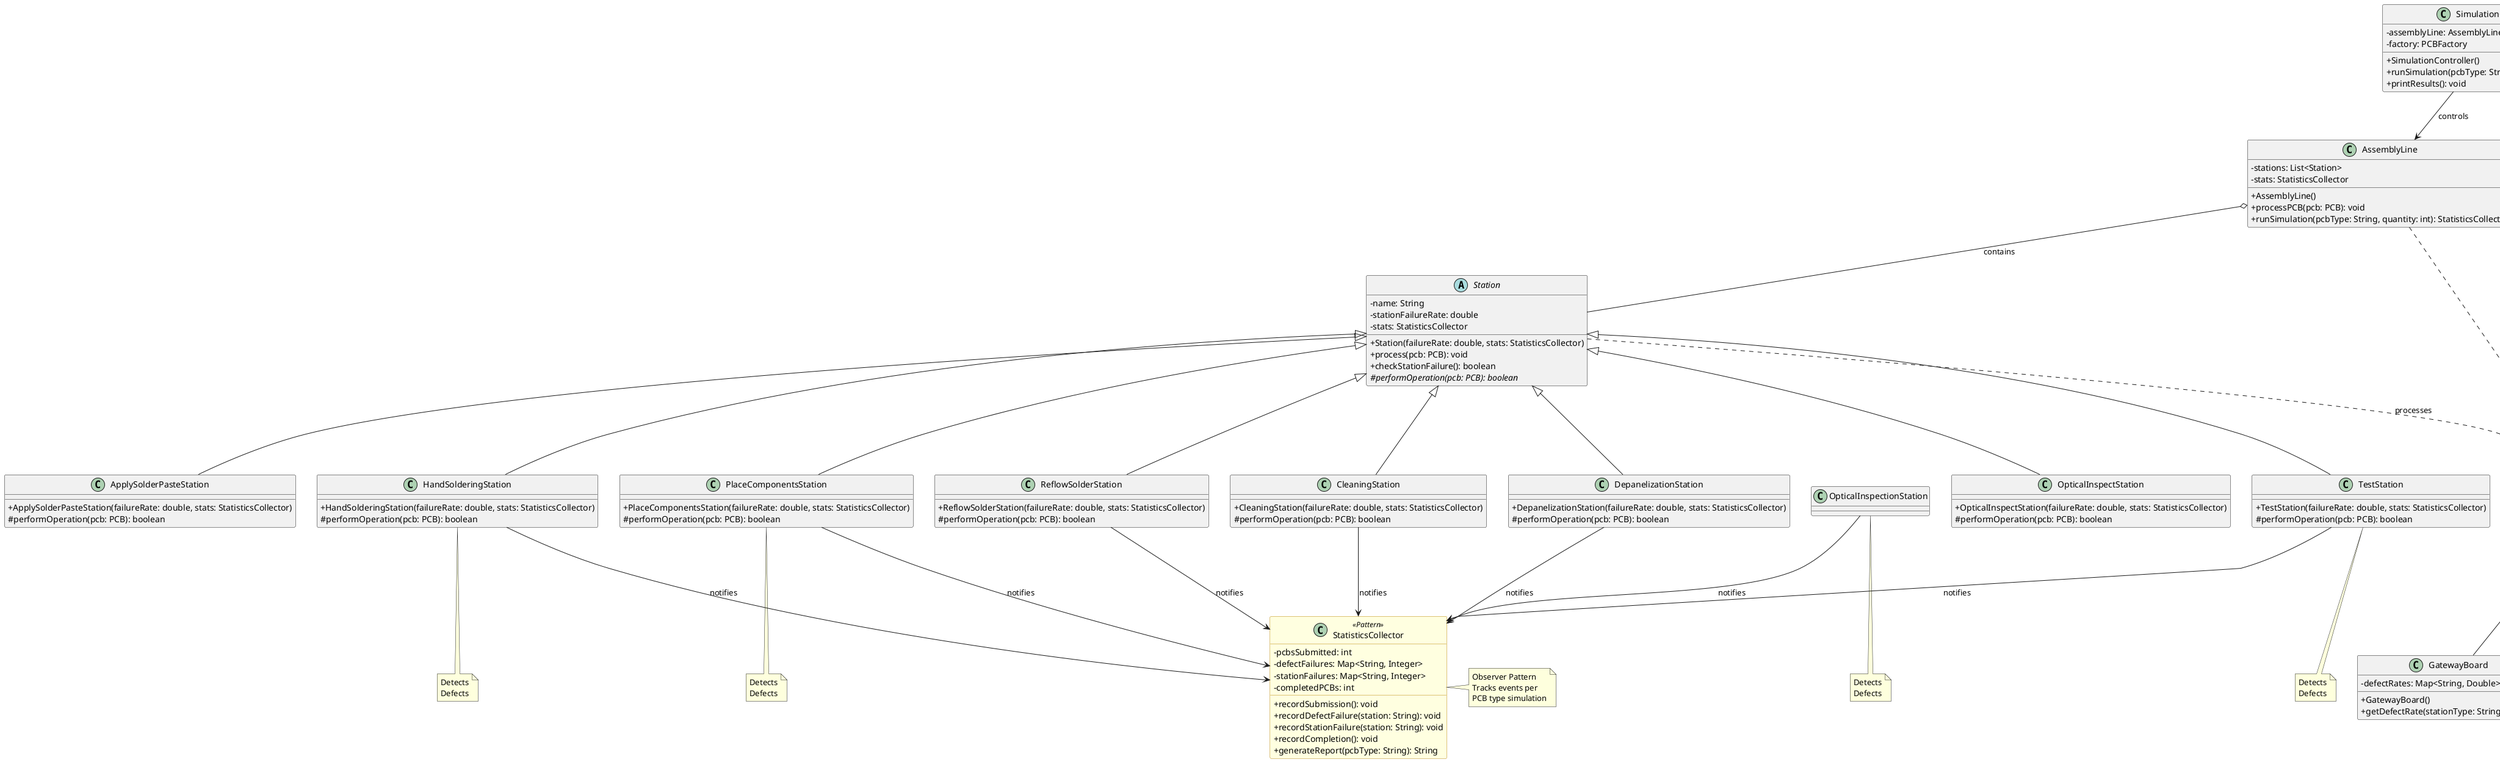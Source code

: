 @startuml PCB_Assembly_Simulation

skinparam classAttributeIconSize 0
skinparam class {
    BackgroundColor<<Pattern>> LightYellow
    BorderColor<<Pattern>> DarkGoldenRod
    BackgroundColor<<Abstract>> LightBlue
    BorderColor<<Abstract>> DarkBlue
}

' PCB Hierarchy
abstract class PCB {
    - id: String
    - type: String
    - failed: boolean
    - failureReason: String
    + PCB(type: String)
    + getType(): String
    + setFailed(reason: String): void
    + isFailed(): boolean
    + {abstract} getDefectRate(stationType: String): double
}

class TestBoard {
    - defectRates: Map<String, Double>
    + TestBoard()
    + getDefectRate(stationType: String): double
}

class SensorBoard {
    - defectRates: Map<String, Double>
    + SensorBoard()
    + getDefectRate(stationType: String): double
}

class GatewayBoard {
    - defectRates: Map<String, Double>
    + GatewayBoard()
    + getDefectRate(stationType: String): double
}

' Station Hierarchy
abstract class Station {
    - name: String
    - stationFailureRate: double
    - stats: StatisticsCollector
    + Station(failureRate: double, stats: StatisticsCollector)
    + process(pcb: PCB): void
    + checkStationFailure(): boolean
    # {abstract} performOperation(pcb: PCB): boolean
}

class ApplySolderPasteStation {
    + ApplySolderPasteStation(failureRate: double, stats: StatisticsCollector)
    # performOperation(pcb: PCB): boolean
}

class PlaceComponentsStation {
    + PlaceComponentsStation(failureRate: double, stats: StatisticsCollector)
    # performOperation(pcb: PCB): boolean
}

class ReflowSolderStation {
    + ReflowSolderStation(failureRate: double, stats: StatisticsCollector)
    # performOperation(pcb: PCB): boolean
}

class OpticalInspectStation {
    + OpticalInspectStation(failureRate: double, stats: StatisticsCollector)
    # performOperation(pcb: PCB): boolean
}

class HandSolderingStation {
    + HandSolderingStation(failureRate: double, stats: StatisticsCollector)
    # performOperation(pcb: PCB): boolean
}

class CleaningStation {
    + CleaningStation(failureRate: double, stats: StatisticsCollector)
    # performOperation(pcb: PCB): boolean
}

class DepanelizationStation {
    + DepanelizationStation(failureRate: double, stats: StatisticsCollector)
    # performOperation(pcb: PCB): boolean
}

class TestStation {
    + TestStation(failureRate: double, stats: StatisticsCollector)
    # performOperation(pcb: PCB): boolean
}

' Factory Pattern
class PCBFactory <<Pattern>> {
    + createPCB(type: String): PCB
}
note right of PCBFactory : Factory Pattern\nEncapsulates PCB\ncreation logic

' Assembly Line Controller
class AssemblyLine {
    - stations: List<Station>
    - stats: StatisticsCollector
    + AssemblyLine()
    + processPCB(pcb: PCB): void
    + runSimulation(pcbType: String, quantity: int): StatisticsCollector
}

' Observer Pattern
class StatisticsCollector <<Pattern>> {
    - pcbsSubmitted: int
    - defectFailures: Map<String, Integer>
    - stationFailures: Map<String, Integer>
    - completedPCBs: int
    + recordSubmission(): void
    + recordDefectFailure(station: String): void
    + recordStationFailure(station: String): void
    + recordCompletion(): void
    + generateReport(pcbType: String): String
}
note right of StatisticsCollector : Observer Pattern\nTracks events per\nPCB type simulation

' Main Controller
class SimulationController {
    - assemblyLine: AssemblyLine
    - factory: PCBFactory
    + SimulationController()
    + runSimulation(pcbType: String, quantity: int): void
    + printResults(): void
}

' Inheritance relationships
PCB <|-- TestBoard
PCB <|-- SensorBoard
PCB <|-- GatewayBoard

Station <|-- ApplySolderPasteStation
Station <|-- PlaceComponentsStation
Station <|-- ReflowSolderStation
Station <|-- OpticalInspectStation
Station <|-- HandSolderingStation
Station <|-- CleaningStation
Station <|-- DepanelizationStation
Station <|-- TestStation

' Associations
Station ..> PCB : processes

PCBFactory ..> PCB : <<creates>>

AssemblyLine o-- Station : contains
AssemblyLine ..> PCB : processes


PlaceComponentsStation --> StatisticsCollector : notifies
ReflowSolderStation --> StatisticsCollector : notifies
OpticalInspectionStation --> StatisticsCollector : notifies
HandSolderingStation --> StatisticsCollector : notifies
CleaningStation --> StatisticsCollector : notifies
DepanelizationStation --> StatisticsCollector : notifies
TestStation --> StatisticsCollector : notifies


SimulationController --> AssemblyLine : controls
SimulationController --> PCBFactory : uses

' Notes for design patterns
note bottom of PlaceComponentsStation : Detects\nDefects
note bottom of OpticalInspectionStation : Detects\nDefects
note bottom of HandSolderingStation : Detects\nDefects
note bottom of TestStation : Detects\nDefects

@enduml